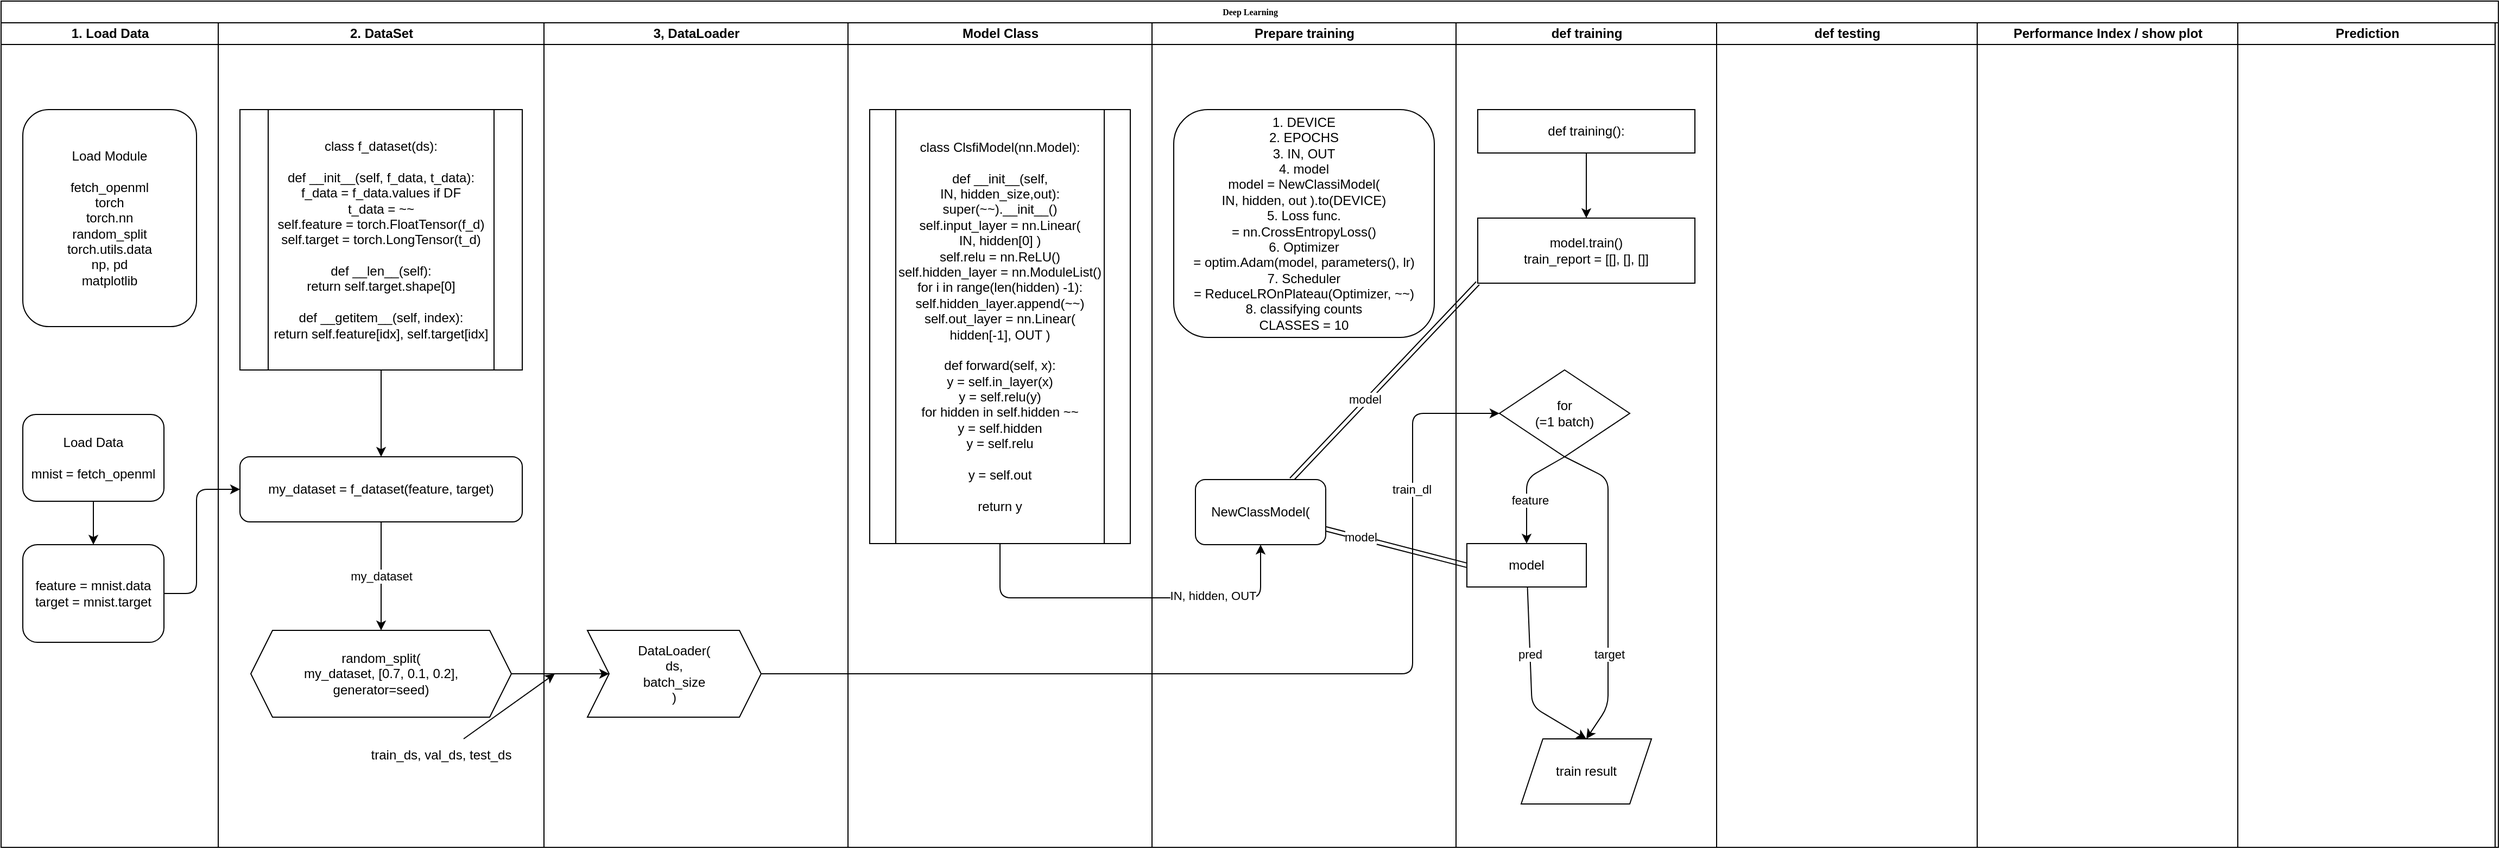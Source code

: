 <mxfile>
    <diagram id="5OHYInAw_ak4mr4Z1Iow" name="Page-1">
        <mxGraphModel dx="612" dy="546" grid="1" gridSize="10" guides="1" tooltips="1" connect="1" arrows="1" fold="1" page="1" pageScale="1" pageWidth="1169" pageHeight="827" math="0" shadow="0">
            <root>
                <mxCell id="0"/>
                <mxCell id="1" style="locked=1;" parent="0"/>
                <mxCell id="55" value="Deep Learning" style="swimlane;html=1;childLayout=stackLayout;startSize=20;rounded=0;shadow=0;labelBackgroundColor=none;strokeWidth=1;fontFamily=Verdana;fontSize=8;align=center;" parent="1" vertex="1">
                    <mxGeometry x="20" y="20" width="2300" height="780" as="geometry"/>
                </mxCell>
                <mxCell id="56" value="1. Load Data" style="swimlane;html=1;startSize=20;" parent="55" vertex="1">
                    <mxGeometry y="20" width="200" height="760" as="geometry"/>
                </mxCell>
                <mxCell id="75" value="2. DataSet" style="swimlane;html=1;startSize=20;" parent="55" vertex="1">
                    <mxGeometry x="200" y="20" width="300" height="760" as="geometry"/>
                </mxCell>
                <mxCell id="77" value="3, DataLoader" style="swimlane;html=1;startSize=20;" parent="55" vertex="1">
                    <mxGeometry x="500" y="20" width="280" height="760" as="geometry">
                        <mxRectangle x="320" y="20" width="40" height="730" as="alternateBounds"/>
                    </mxGeometry>
                </mxCell>
                <mxCell id="82" value="Model Class" style="swimlane;html=1;startSize=20;" parent="55" vertex="1">
                    <mxGeometry x="780" y="20" width="280" height="760" as="geometry">
                        <mxRectangle x="480" y="20" width="40" height="1085" as="alternateBounds"/>
                    </mxGeometry>
                </mxCell>
                <mxCell id="103" value="Prepare training" style="swimlane;html=1;startSize=20;" parent="55" vertex="1">
                    <mxGeometry x="1060" y="20" width="280" height="760" as="geometry"/>
                </mxCell>
                <mxCell id="104" value="def training" style="swimlane;html=1;startSize=20;" parent="55" vertex="1">
                    <mxGeometry x="1340" y="20" width="240" height="760" as="geometry"/>
                </mxCell>
                <mxCell id="98" value="def testing" style="swimlane;html=1;startSize=20;" parent="55" vertex="1">
                    <mxGeometry x="1580" y="20" width="240" height="760" as="geometry"/>
                </mxCell>
                <mxCell id="110" value="Performance Index / show plot" style="swimlane;html=1;startSize=20;" parent="55" vertex="1">
                    <mxGeometry x="1820" y="20" width="240" height="760" as="geometry"/>
                </mxCell>
                <mxCell id="111" value="Prediction" style="swimlane;html=1;startSize=20;" parent="55" vertex="1">
                    <mxGeometry x="2060" y="20" width="237" height="760" as="geometry"/>
                </mxCell>
                <mxCell id="102" value="큰 프레임" parent="0"/>
                <mxCell id="113" value="Load Module&lt;br&gt;&lt;br&gt;fetch_openml&lt;br&gt;torch&lt;br&gt;torch.nn&lt;br&gt;random_split&lt;br&gt;torch.utils.data&lt;br&gt;np, pd&lt;br&gt;matplotlib" style="rounded=1;whiteSpace=wrap;html=1;" parent="102" vertex="1">
                    <mxGeometry x="40" y="120" width="160" height="200" as="geometry"/>
                </mxCell>
                <mxCell id="116" value="" style="edgeStyle=none;html=1;strokeColor=default;" parent="102" source="114" target="115" edge="1">
                    <mxGeometry relative="1" as="geometry"/>
                </mxCell>
                <mxCell id="114" value="Load Data&lt;br&gt;&lt;br&gt;mnist = fetch_openml" style="rounded=1;whiteSpace=wrap;html=1;" parent="102" vertex="1">
                    <mxGeometry x="40" y="401" width="130" height="80" as="geometry"/>
                </mxCell>
                <mxCell id="125" style="edgeStyle=none;html=1;exitX=1;exitY=0.5;exitDx=0;exitDy=0;entryX=0;entryY=0.5;entryDx=0;entryDy=0;strokeColor=default;" parent="102" source="115" target="120" edge="1">
                    <mxGeometry relative="1" as="geometry">
                        <Array as="points">
                            <mxPoint x="200" y="566"/>
                            <mxPoint x="200" y="470"/>
                        </Array>
                    </mxGeometry>
                </mxCell>
                <mxCell id="115" value="feature = mnist.data&lt;br&gt;target = mnist.target" style="rounded=1;whiteSpace=wrap;html=1;fillColor=default;strokeColor=default;fontColor=default;" parent="102" vertex="1">
                    <mxGeometry x="40" y="521" width="130" height="90" as="geometry"/>
                </mxCell>
                <mxCell id="121" value="" style="edgeStyle=none;html=1;" parent="102" source="119" target="120" edge="1">
                    <mxGeometry relative="1" as="geometry"/>
                </mxCell>
                <mxCell id="119" value="class f_dataset(ds):&lt;br&gt;&lt;br&gt;def __init__(self, f_data, t_data):&lt;br&gt;f_data = f_data.values if DF&lt;br&gt;t_data = ~~&lt;br&gt;self.feature = torch.FloatTensor(f_d)&lt;br&gt;self.target = torch.LongTensor(t_d)&lt;br&gt;&lt;br&gt;def __len__(self):&lt;br&gt;return self.target.shape[0]&lt;br&gt;&lt;br&gt;def __getitem__(self, index):&lt;br&gt;return self.feature[idx], self.target[idx]" style="shape=process;whiteSpace=wrap;html=1;backgroundOutline=1;" parent="102" vertex="1">
                    <mxGeometry x="240" y="120" width="260" height="240" as="geometry"/>
                </mxCell>
                <mxCell id="127" value="my_dataset" style="edgeStyle=none;html=1;strokeColor=default;labelBackgroundColor=default;" parent="102" source="120" target="126" edge="1">
                    <mxGeometry relative="1" as="geometry"/>
                </mxCell>
                <mxCell id="120" value="my_dataset = f_dataset(feature, target)" style="rounded=1;whiteSpace=wrap;html=1;fillColor=default;strokeColor=default;fontColor=default;labelBackgroundColor=none;" parent="102" vertex="1">
                    <mxGeometry x="240" y="440" width="260" height="60" as="geometry"/>
                </mxCell>
                <mxCell id="131" value="" style="edgeStyle=none;sketch=0;html=1;labelBackgroundColor=default;strokeColor=default;fontColor=default;" edge="1" parent="102" source="126" target="130">
                    <mxGeometry relative="1" as="geometry"/>
                </mxCell>
                <mxCell id="126" value="random_split(&lt;br&gt;my_dataset, [0.7, 0.1, 0.2], &lt;br&gt;generator=seed)" style="shape=hexagon;perimeter=hexagonPerimeter2;whiteSpace=wrap;html=1;fixedSize=1;fillColor=default;strokeColor=default;fontColor=default;rounded=1;labelBackgroundColor=none;arcSize=0;" parent="102" vertex="1">
                    <mxGeometry x="250" y="600" width="240" height="80" as="geometry"/>
                </mxCell>
                <mxCell id="150" style="edgeStyle=none;sketch=0;html=1;exitX=1;exitY=0.5;exitDx=0;exitDy=0;entryX=0;entryY=0.5;entryDx=0;entryDy=0;labelBackgroundColor=default;strokeColor=default;fontColor=default;" edge="1" parent="102" source="130" target="148">
                    <mxGeometry relative="1" as="geometry">
                        <Array as="points">
                            <mxPoint x="1320" y="640"/>
                            <mxPoint x="1320" y="400"/>
                            <mxPoint x="1380" y="400"/>
                        </Array>
                    </mxGeometry>
                </mxCell>
                <mxCell id="151" value="train_dl" style="edgeLabel;html=1;align=center;verticalAlign=middle;resizable=0;points=[];fontColor=default;" vertex="1" connectable="0" parent="150">
                    <mxGeometry x="0.546" y="1" relative="1" as="geometry">
                        <mxPoint y="-59" as="offset"/>
                    </mxGeometry>
                </mxCell>
                <mxCell id="130" value="DataLoader(&lt;br&gt;ds,&lt;br&gt;batch_size&lt;br&gt;)" style="shape=step;perimeter=stepPerimeter;whiteSpace=wrap;html=1;fixedSize=1;labelBackgroundColor=default;strokeColor=default;fontColor=default;fillColor=default;" vertex="1" parent="102">
                    <mxGeometry x="560" y="600" width="160" height="80" as="geometry"/>
                </mxCell>
                <mxCell id="136" style="edgeStyle=none;sketch=0;html=1;labelBackgroundColor=default;strokeColor=default;fontColor=default;" edge="1" parent="102" source="133">
                    <mxGeometry relative="1" as="geometry">
                        <mxPoint x="530" y="640" as="targetPoint"/>
                    </mxGeometry>
                </mxCell>
                <mxCell id="133" value="train_ds, val_ds, test_ds" style="text;html=1;align=center;verticalAlign=middle;resizable=0;points=[];autosize=1;strokeColor=none;fillColor=none;fontColor=default;" vertex="1" parent="102">
                    <mxGeometry x="350" y="700" width="150" height="30" as="geometry"/>
                </mxCell>
                <mxCell id="169" style="edgeStyle=none;sketch=0;html=1;entryX=0.5;entryY=1;entryDx=0;entryDy=0;labelBackgroundColor=default;strokeColor=default;fontColor=default;" edge="1" parent="102" source="137" target="166">
                    <mxGeometry relative="1" as="geometry">
                        <Array as="points">
                            <mxPoint x="940" y="570"/>
                            <mxPoint x="1180" y="570"/>
                        </Array>
                    </mxGeometry>
                </mxCell>
                <mxCell id="176" value="IN, hidden, OUT" style="edgeLabel;html=1;align=center;verticalAlign=middle;resizable=0;points=[];fontColor=default;" vertex="1" connectable="0" parent="169">
                    <mxGeometry x="0.447" y="2" relative="1" as="geometry">
                        <mxPoint as="offset"/>
                    </mxGeometry>
                </mxCell>
                <mxCell id="137" value="class ClsfiModel(nn.Model):&lt;br&gt;&lt;br&gt;def __init__(self, &lt;br&gt;IN, hidden_size,out):&lt;br&gt;super(~~).__init__()&lt;br&gt;self.input_layer = nn.Linear(&lt;br&gt;IN, hidden[0] )&lt;br&gt;self.relu = nn.ReLU()&lt;br&gt;self.hidden_layer = nn.ModuleList()&lt;br&gt;for i in range(len(hidden) -1):&lt;br&gt;self.hidden_layer.append(~~)&lt;br&gt;self.out_layer = nn.Linear( hidden[-1], OUT )&lt;br&gt;&lt;br&gt;def forward(self, x):&lt;br&gt;y = self.in_layer(x)&lt;br&gt;y = self.relu(y)&lt;br&gt;for hidden in self.hidden ~~&lt;br&gt;y = self.hidden&lt;br&gt;y = self.relu&lt;br&gt;&lt;br&gt;y = self.out&lt;br&gt;&lt;br&gt;return y" style="shape=process;whiteSpace=wrap;html=1;backgroundOutline=1;labelBackgroundColor=default;strokeColor=default;fontColor=default;fillColor=default;" vertex="1" parent="102">
                    <mxGeometry x="820" y="120" width="240" height="400" as="geometry"/>
                </mxCell>
                <mxCell id="142" value="1. DEVICE&lt;br&gt;2. EPOCHS&lt;br&gt;3. IN, OUT&lt;br&gt;4. model&lt;br&gt;model = NewClassiModel(&lt;br&gt;IN, hidden, out ).to(DEVICE)&lt;br&gt;5. Loss func.&lt;br&gt;= nn.CrossEntropyLoss()&lt;br&gt;6. Optimizer&lt;br&gt;= optim.Adam(model, parameters(), lr)&lt;br&gt;7. Scheduler&lt;br&gt;= ReduceLROnPlateau(Optimizer, ~~)&lt;br&gt;8. classifying counts&lt;br&gt;CLASSES = 10" style="rounded=1;whiteSpace=wrap;html=1;labelBackgroundColor=default;strokeColor=default;fontColor=default;fillColor=default;" vertex="1" parent="102">
                    <mxGeometry x="1100" y="120" width="240" height="210" as="geometry"/>
                </mxCell>
                <mxCell id="145" value="" style="edgeStyle=none;sketch=0;html=1;labelBackgroundColor=default;strokeColor=default;fontColor=default;" edge="1" parent="102" source="143" target="144">
                    <mxGeometry relative="1" as="geometry"/>
                </mxCell>
                <mxCell id="143" value="def training():" style="whiteSpace=wrap;html=1;labelBackgroundColor=default;strokeColor=default;fontColor=default;fillColor=default;" vertex="1" parent="102">
                    <mxGeometry x="1380" y="120" width="200" height="40" as="geometry"/>
                </mxCell>
                <mxCell id="144" value="model.train()&lt;br&gt;train_report = [[], [], []]" style="whiteSpace=wrap;html=1;labelBackgroundColor=default;strokeColor=default;fontColor=default;fillColor=default;" vertex="1" parent="102">
                    <mxGeometry x="1380" y="220" width="200" height="60" as="geometry"/>
                </mxCell>
                <mxCell id="153" style="edgeStyle=none;sketch=0;html=1;exitX=0.5;exitY=1;exitDx=0;exitDy=0;entryX=0.5;entryY=0;entryDx=0;entryDy=0;labelBackgroundColor=default;strokeColor=default;fontColor=default;" edge="1" parent="102" source="148" target="152">
                    <mxGeometry relative="1" as="geometry">
                        <Array as="points">
                            <mxPoint x="1425" y="460"/>
                        </Array>
                    </mxGeometry>
                </mxCell>
                <mxCell id="154" value="feature" style="edgeLabel;html=1;align=center;verticalAlign=middle;resizable=0;points=[];fontColor=default;" vertex="1" connectable="0" parent="153">
                    <mxGeometry x="0.202" y="3" relative="1" as="geometry">
                        <mxPoint as="offset"/>
                    </mxGeometry>
                </mxCell>
                <mxCell id="158" style="edgeStyle=none;sketch=0;html=1;exitX=0.5;exitY=1;exitDx=0;exitDy=0;labelBackgroundColor=default;strokeColor=default;fontColor=default;entryX=0.5;entryY=0;entryDx=0;entryDy=0;" edge="1" parent="102" source="148" target="165">
                    <mxGeometry relative="1" as="geometry">
                        <mxPoint x="1457.57" y="641.24" as="targetPoint"/>
                        <Array as="points">
                            <mxPoint x="1500" y="460"/>
                            <mxPoint x="1500" y="670"/>
                        </Array>
                    </mxGeometry>
                </mxCell>
                <mxCell id="159" value="target" style="edgeLabel;html=1;align=center;verticalAlign=middle;resizable=0;points=[];fontColor=default;" vertex="1" connectable="0" parent="158">
                    <mxGeometry x="0.488" y="-1" relative="1" as="geometry">
                        <mxPoint x="2" y="-10" as="offset"/>
                    </mxGeometry>
                </mxCell>
                <mxCell id="148" value="for&lt;br&gt;(=1 batch)" style="rhombus;whiteSpace=wrap;html=1;labelBackgroundColor=default;" vertex="1" parent="102">
                    <mxGeometry x="1400" y="360" width="120" height="80" as="geometry"/>
                </mxCell>
                <mxCell id="156" value="" style="edgeStyle=none;sketch=0;html=1;labelBackgroundColor=default;strokeColor=default;fontColor=default;entryX=0.5;entryY=0;entryDx=0;entryDy=0;" edge="1" parent="102" source="152" target="165">
                    <mxGeometry relative="1" as="geometry">
                        <mxPoint x="1430" y="640" as="targetPoint"/>
                        <Array as="points">
                            <mxPoint x="1430" y="670"/>
                        </Array>
                    </mxGeometry>
                </mxCell>
                <mxCell id="157" value="pred" style="edgeLabel;html=1;align=center;verticalAlign=middle;resizable=0;points=[];fontColor=default;" vertex="1" connectable="0" parent="156">
                    <mxGeometry x="-0.262" relative="1" as="geometry">
                        <mxPoint as="offset"/>
                    </mxGeometry>
                </mxCell>
                <mxCell id="152" value="model" style="whiteSpace=wrap;html=1;labelBackgroundColor=default;strokeColor=default;fontColor=default;fillColor=default;" vertex="1" parent="102">
                    <mxGeometry x="1370" y="520" width="110" height="40" as="geometry"/>
                </mxCell>
                <mxCell id="165" value="train result" style="shape=parallelogram;perimeter=parallelogramPerimeter;whiteSpace=wrap;html=1;fixedSize=1;labelBackgroundColor=default;strokeColor=default;fontColor=default;fillColor=default;" vertex="1" parent="102">
                    <mxGeometry x="1420" y="700" width="120" height="60" as="geometry"/>
                </mxCell>
                <mxCell id="170" style="edgeStyle=none;sketch=0;html=1;entryX=0;entryY=0.5;entryDx=0;entryDy=0;labelBackgroundColor=default;strokeColor=default;fontColor=default;shape=link;" edge="1" parent="102" source="166" target="152">
                    <mxGeometry relative="1" as="geometry"/>
                </mxCell>
                <mxCell id="171" value="model" style="edgeLabel;html=1;align=center;verticalAlign=middle;resizable=0;points=[];fontColor=default;" vertex="1" connectable="0" parent="170">
                    <mxGeometry x="-0.516" y="1" relative="1" as="geometry">
                        <mxPoint as="offset"/>
                    </mxGeometry>
                </mxCell>
                <mxCell id="172" style="edgeStyle=none;sketch=0;html=1;entryX=0;entryY=1;entryDx=0;entryDy=0;labelBackgroundColor=default;strokeColor=default;fontColor=default;shape=link;" edge="1" parent="102" source="166" target="144">
                    <mxGeometry relative="1" as="geometry"/>
                </mxCell>
                <mxCell id="173" value="model" style="edgeLabel;html=1;align=center;verticalAlign=middle;resizable=0;points=[];fontColor=default;" vertex="1" connectable="0" parent="172">
                    <mxGeometry x="-0.194" y="2" relative="1" as="geometry">
                        <mxPoint as="offset"/>
                    </mxGeometry>
                </mxCell>
                <mxCell id="166" value="NewClassModel(" style="rounded=1;whiteSpace=wrap;html=1;labelBackgroundColor=default;" vertex="1" parent="102">
                    <mxGeometry x="1120" y="461" width="120" height="60" as="geometry"/>
                </mxCell>
            </root>
        </mxGraphModel>
    </diagram>
</mxfile>